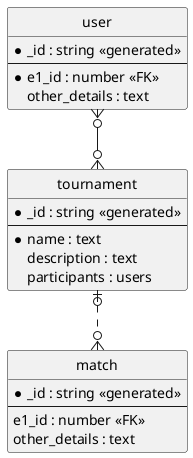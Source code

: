 @startuml

' hide the spot
hide circle

' avoid problems with angled crows feet
skinparam linetype ortho

entity "tournament" as tournament {
  *_id : string <<generated>>
  --
  *name : text
  description : text
  participants : users
}

entity "user" as user {
  *_id : string <<generated>>
  --
  *e1_id : number <<FK>>
  other_details : text
}

entity "match" as match {
  *_id : string <<generated>>
  --
  e1_id : number <<FK>>
  other_details : text
}

tournament |o..o{ match
user 	}o--o{ tournament
@enduml